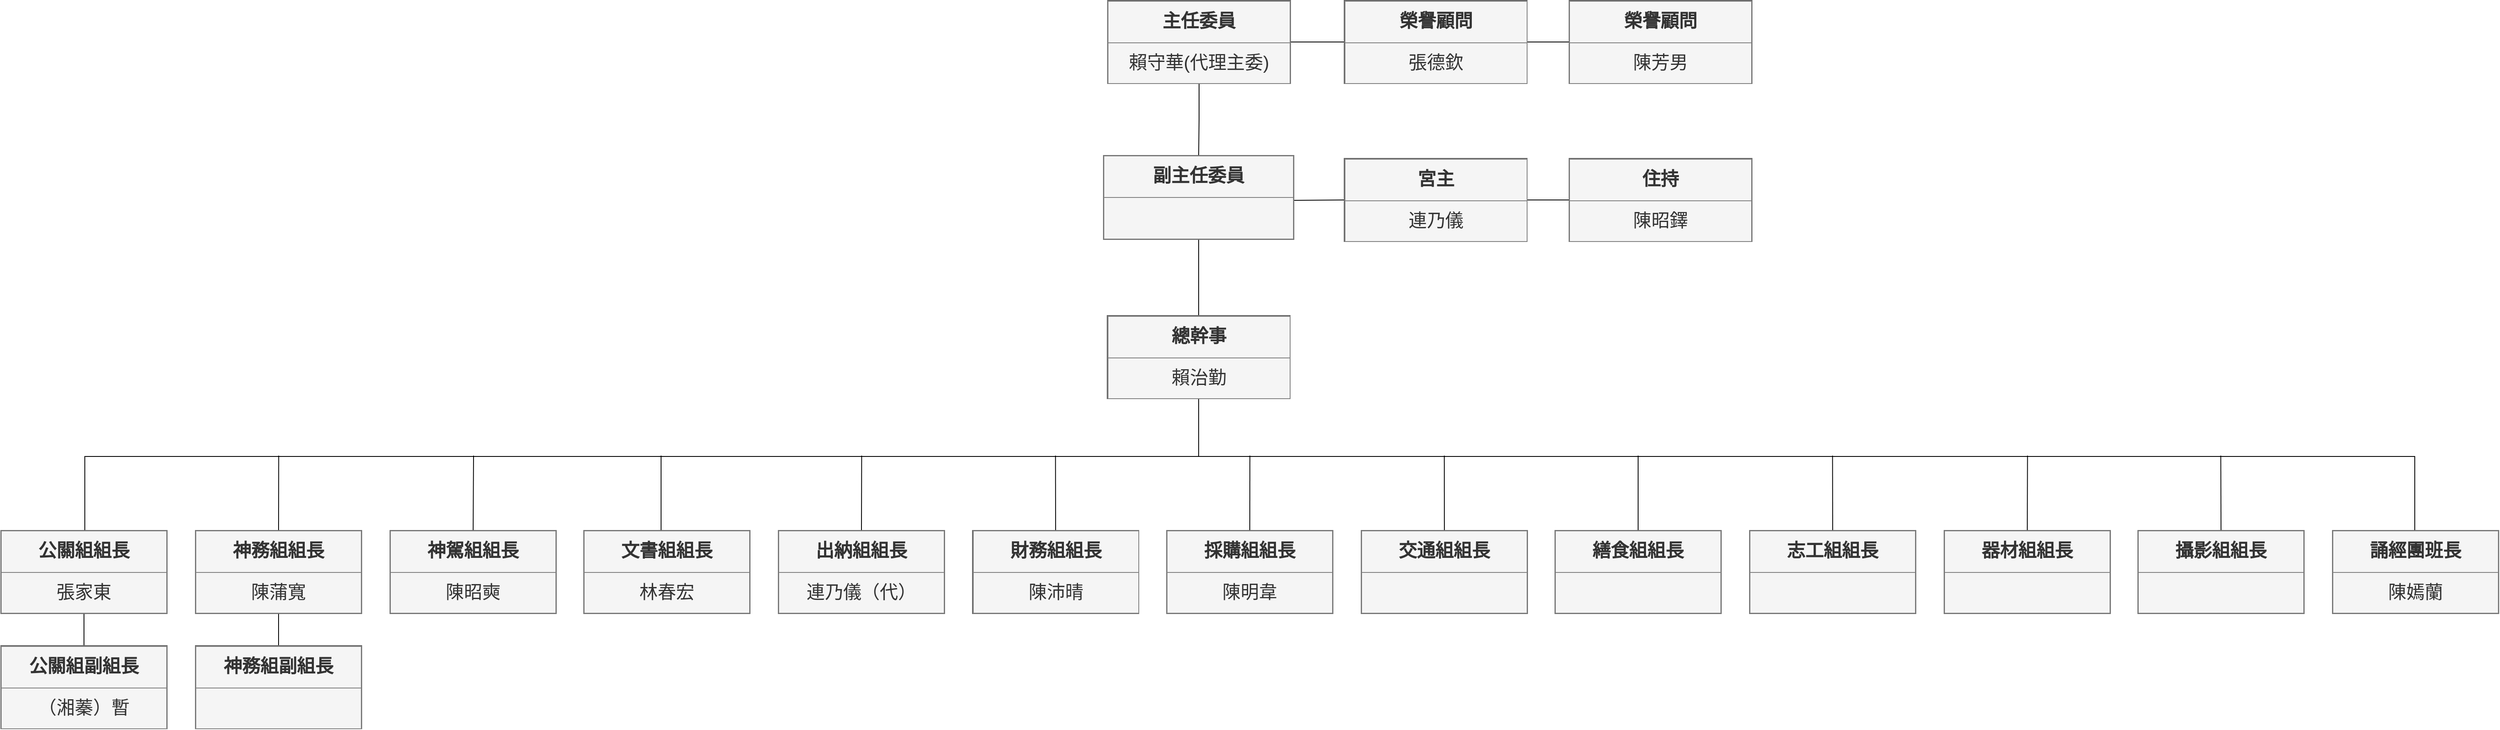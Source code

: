 <mxfile version="10.7.0" type="github"><diagram name="Page-1" id="b98fa263-6416-c6ec-5b7d-78bf54ef71d0"><mxGraphModel dx="3436.5" dy="2199" grid="1" gridSize="10" guides="1" tooltips="1" connect="1" arrows="1" fold="1" page="1" pageScale="1.5" pageWidth="1169" pageHeight="826" background="#ffffff" math="0" shadow="0"><root><mxCell id="0" style=";html=1;"/><mxCell id="1" style=";html=1;" parent="0"/><mxCell id="AvJd5Pj_C6RKvI8IBWGH-46" style="edgeStyle=orthogonalEdgeStyle;rounded=0;orthogonalLoop=1;jettySize=auto;html=1;exitX=0.5;exitY=1;exitDx=0;exitDy=0;entryX=0.5;entryY=0;entryDx=0;entryDy=0;endArrow=none;endFill=0;fontSize=22;" edge="1" parent="1" source="AvJd5Pj_C6RKvI8IBWGH-23" target="AvJd5Pj_C6RKvI8IBWGH-40"><mxGeometry relative="1" as="geometry"><Array as="points"><mxPoint x="887" y="391"/><mxPoint x="2349" y="391"/><mxPoint x="2349" y="481"/></Array></mxGeometry></mxCell><mxCell id="303ed1de8c2c98b4-77" style="edgeStyle=orthogonalEdgeStyle;html=1;startSize=6;endFill=0;endSize=6;strokeWidth=1;fontSize=22;rounded=0;endArrow=none;entryX=0.5;entryY=0;entryDx=0;entryDy=0;" parent="1" source="AvJd5Pj_C6RKvI8IBWGH-16" target="AvJd5Pj_C6RKvI8IBWGH-15" edge="1"><mxGeometry relative="1" as="geometry"><mxPoint x="887.529" y="-50.5" as="sourcePoint"/><mxPoint x="886.941" y="24.5" as="targetPoint"/></mxGeometry></mxCell><mxCell id="303ed1de8c2c98b4-79" style="edgeStyle=orthogonalEdgeStyle;html=1;startSize=6;endFill=0;endSize=6;strokeWidth=1;fontSize=22;rounded=0;endArrow=none;" parent="1" source="AvJd5Pj_C6RKvI8IBWGH-15" target="AvJd5Pj_C6RKvI8IBWGH-23" edge="1"><mxGeometry relative="1" as="geometry"><mxPoint x="890" y="330.5" as="sourcePoint"/><mxPoint x="886" y="230.5" as="targetPoint"/></mxGeometry></mxCell><mxCell id="303ed1de8c2c98b4-82" style="edgeStyle=orthogonalEdgeStyle;html=1;startSize=6;endFill=0;endSize=6;strokeWidth=1;fontSize=22;rounded=0;endArrow=none;exitX=0.5;exitY=1;exitDx=0;exitDy=0;entryX=0.5;entryY=0;entryDx=0;entryDy=0;" parent="1" source="AvJd5Pj_C6RKvI8IBWGH-23" target="AvJd5Pj_C6RKvI8IBWGH-69" edge="1"><mxGeometry relative="1" as="geometry"><Array as="points"><mxPoint x="887" y="391"/><mxPoint x="-453" y="391"/></Array><mxPoint x="892.5" y="313.5" as="sourcePoint"/><mxPoint x="138" y="490" as="targetPoint"/></mxGeometry></mxCell><mxCell id="AvJd5Pj_C6RKvI8IBWGH-6" value="" style="endArrow=none;html=1;entryX=0;entryY=0.5;entryDx=0;entryDy=0;fontSize=22;" edge="1" parent="1" target="AvJd5Pj_C6RKvI8IBWGH-17"><mxGeometry width="50" height="50" relative="1" as="geometry"><mxPoint x="998" y="83" as="sourcePoint"/><mxPoint x="1054.647" y="83.412" as="targetPoint"/></mxGeometry></mxCell><mxCell id="AvJd5Pj_C6RKvI8IBWGH-8" value="" style="endArrow=none;html=1;entryX=0;entryY=0.5;entryDx=0;entryDy=0;exitX=1;exitY=0.5;exitDx=0;exitDy=0;fontSize=22;" edge="1" parent="1" source="AvJd5Pj_C6RKvI8IBWGH-17" target="AvJd5Pj_C6RKvI8IBWGH-21"><mxGeometry width="50" height="50" relative="1" as="geometry"><mxPoint x="1292" y="82.5" as="sourcePoint"/><mxPoint x="1325.059" y="81.912" as="targetPoint"/></mxGeometry></mxCell><mxCell id="AvJd5Pj_C6RKvI8IBWGH-15" value="&lt;table border=&quot;1&quot; width=&quot;100%&quot; cellpadding=&quot;4&quot; style=&quot;width: 100% ; height: 100% ; border-collapse: collapse ; font-size: 22px&quot;&gt;&lt;tbody style=&quot;font-size: 22px&quot;&gt;&lt;tr style=&quot;font-size: 22px&quot;&gt;&lt;th align=&quot;center&quot; style=&quot;font-size: 22px&quot;&gt;&lt;b style=&quot;font-size: 22px&quot;&gt;&lt;font style=&quot;font-size: 22px&quot;&gt;副主任委員&lt;/font&gt;&lt;/b&gt;&lt;/th&gt;&lt;/tr&gt;&lt;tr style=&quot;font-size: 22px&quot;&gt;&lt;td align=&quot;center&quot; style=&quot;font-size: 22px&quot;&gt;&lt;font style=&quot;font-size: 22px&quot;&gt;&lt;br style=&quot;font-size: 22px&quot;&gt;&lt;/font&gt;&lt;/td&gt;&lt;/tr&gt;&lt;/tbody&gt;&lt;/table&gt;&lt;br style=&quot;font-size: 22px&quot;&gt;" style="text;html=1;overflow=fill;rounded=0;fillColor=#f5f5f5;strokeColor=#666666;fontColor=#333333;fontSize=22;" vertex="1" parent="1"><mxGeometry x="772" y="29" width="229" height="101" as="geometry"/></mxCell><mxCell id="AvJd5Pj_C6RKvI8IBWGH-52" style="rounded=0;orthogonalLoop=1;jettySize=auto;html=1;exitX=1;exitY=0.5;exitDx=0;exitDy=0;entryX=0;entryY=0.5;entryDx=0;entryDy=0;endArrow=none;endFill=0;fontSize=22;" edge="1" parent="1" source="AvJd5Pj_C6RKvI8IBWGH-16" target="AvJd5Pj_C6RKvI8IBWGH-49"><mxGeometry relative="1" as="geometry"/></mxCell><mxCell id="AvJd5Pj_C6RKvI8IBWGH-16" value="&lt;table border=&quot;1&quot; width=&quot;100%&quot; cellpadding=&quot;4&quot; style=&quot;width: 100% ; height: 100% ; border-collapse: collapse ; font-size: 22px&quot;&gt;&lt;tbody style=&quot;font-size: 22px&quot;&gt;&lt;tr style=&quot;font-size: 22px&quot;&gt;&lt;th align=&quot;center&quot; style=&quot;font-size: 22px&quot;&gt;&lt;b style=&quot;font-size: 22px&quot;&gt;&lt;font style=&quot;font-size: 22px&quot;&gt;主任委員&lt;/font&gt;&lt;/b&gt;&lt;/th&gt;&lt;/tr&gt;&lt;tr style=&quot;font-size: 22px&quot;&gt;&lt;td align=&quot;center&quot; style=&quot;font-size: 22px&quot;&gt;&lt;font style=&quot;font-size: 22px&quot;&gt;賴守華(代理主委)&lt;/font&gt;&lt;/td&gt;&lt;/tr&gt;&lt;/tbody&gt;&lt;/table&gt;&lt;br style=&quot;font-size: 22px&quot;&gt;" style="text;html=1;overflow=fill;rounded=0;fillColor=#f5f5f5;strokeColor=#666666;fontColor=#333333;fontSize=22;" vertex="1" parent="1"><mxGeometry x="777" y="-157.5" width="220" height="100" as="geometry"/></mxCell><mxCell id="AvJd5Pj_C6RKvI8IBWGH-17" value="&lt;table border=&quot;1&quot; width=&quot;100%&quot; cellpadding=&quot;4&quot; style=&quot;width: 100%; height: 100%; border-collapse: collapse; font-size: 22px;&quot;&gt;&lt;tbody style=&quot;font-size: 22px;&quot;&gt;&lt;tr style=&quot;font-size: 22px;&quot;&gt;&lt;th align=&quot;center&quot; style=&quot;font-size: 22px;&quot;&gt;&lt;b style=&quot;font-size: 22px;&quot;&gt;&lt;font style=&quot;font-size: 22px&quot;&gt;宮主&lt;/font&gt;&lt;/b&gt;&lt;/th&gt;&lt;/tr&gt;&lt;tr style=&quot;font-size: 22px;&quot;&gt;&lt;td align=&quot;center&quot; style=&quot;font-size: 22px;&quot;&gt;連乃儀&lt;br style=&quot;font-size: 22px;&quot;&gt;&lt;/td&gt;&lt;/tr&gt;&lt;/tbody&gt;&lt;/table&gt;&lt;br style=&quot;font-size: 22px;&quot;&gt;" style="text;html=1;overflow=fill;rounded=0;fillColor=#f5f5f5;strokeColor=#666666;fontColor=#333333;fontSize=22;" vertex="1" parent="1"><mxGeometry x="1061.5" y="32.5" width="220" height="100" as="geometry"/></mxCell><mxCell id="AvJd5Pj_C6RKvI8IBWGH-21" value="&lt;table border=&quot;1&quot; width=&quot;100%&quot; cellpadding=&quot;4&quot; style=&quot;width: 100%; height: 100%; border-collapse: collapse; font-size: 22px;&quot;&gt;&lt;tbody style=&quot;font-size: 22px;&quot;&gt;&lt;tr style=&quot;font-size: 22px;&quot;&gt;&lt;th align=&quot;center&quot; style=&quot;font-size: 22px;&quot;&gt;&lt;b style=&quot;font-size: 22px;&quot;&gt;&lt;font style=&quot;font-size: 22px&quot;&gt;住持&lt;/font&gt;&lt;/b&gt;&lt;/th&gt;&lt;/tr&gt;&lt;tr style=&quot;font-size: 22px;&quot;&gt;&lt;td align=&quot;center&quot; style=&quot;font-size: 22px;&quot;&gt;&lt;font style=&quot;font-size: 22px;&quot;&gt;陳昭鐸&lt;/font&gt;&lt;br style=&quot;font-size: 22px;&quot;&gt;&lt;/td&gt;&lt;/tr&gt;&lt;/tbody&gt;&lt;/table&gt;&lt;br style=&quot;font-size: 22px;&quot;&gt;" style="text;html=1;overflow=fill;rounded=0;fillColor=#f5f5f5;strokeColor=#666666;fontColor=#333333;fontSize=22;" vertex="1" parent="1"><mxGeometry x="1332" y="32.5" width="220" height="100" as="geometry"/></mxCell><mxCell id="AvJd5Pj_C6RKvI8IBWGH-23" value="&lt;table border=&quot;1&quot; width=&quot;100%&quot; cellpadding=&quot;4&quot; style=&quot;width: 100%; height: 100%; border-collapse: collapse; font-size: 22px;&quot;&gt;&lt;tbody style=&quot;font-size: 22px;&quot;&gt;&lt;tr style=&quot;font-size: 22px;&quot;&gt;&lt;th align=&quot;center&quot; style=&quot;font-size: 22px;&quot;&gt;&lt;font style=&quot;font-size: 22px&quot;&gt;總幹事&lt;/font&gt;&lt;/th&gt;&lt;/tr&gt;&lt;tr style=&quot;font-size: 22px;&quot;&gt;&lt;td align=&quot;center&quot; style=&quot;font-size: 22px;&quot;&gt;賴治勤&lt;br style=&quot;font-size: 22px;&quot;&gt;&lt;/td&gt;&lt;/tr&gt;&lt;/tbody&gt;&lt;/table&gt;&lt;br style=&quot;font-size: 22px;&quot;&gt;" style="text;html=1;overflow=fill;rounded=0;fillColor=#f5f5f5;strokeColor=#666666;fontColor=#333333;fontSize=22;" vertex="1" parent="1"><mxGeometry x="776.5" y="221.5" width="220" height="100" as="geometry"/></mxCell><mxCell id="AvJd5Pj_C6RKvI8IBWGH-70" style="edgeStyle=none;rounded=0;orthogonalLoop=1;jettySize=auto;html=1;exitX=0.5;exitY=0;exitDx=0;exitDy=0;endArrow=none;endFill=0;fontSize=22;" edge="1" parent="1" source="AvJd5Pj_C6RKvI8IBWGH-29"><mxGeometry relative="1" as="geometry"><mxPoint x="-219.833" y="390" as="targetPoint"/></mxGeometry></mxCell><mxCell id="AvJd5Pj_C6RKvI8IBWGH-72" style="rounded=0;orthogonalLoop=1;jettySize=auto;html=1;exitX=0.5;exitY=1;exitDx=0;exitDy=0;entryX=0.5;entryY=0;entryDx=0;entryDy=0;endArrow=none;endFill=0;fontSize=22;" edge="1" parent="1" source="AvJd5Pj_C6RKvI8IBWGH-29" target="AvJd5Pj_C6RKvI8IBWGH-68"><mxGeometry relative="1" as="geometry"/></mxCell><mxCell id="AvJd5Pj_C6RKvI8IBWGH-29" value="&lt;table border=&quot;1&quot; width=&quot;100%&quot; cellpadding=&quot;4&quot; style=&quot;width: 100% ; height: 100% ; border-collapse: collapse ; font-size: 22px&quot;&gt;&lt;tbody style=&quot;font-size: 22px&quot;&gt;&lt;tr style=&quot;font-size: 22px&quot;&gt;&lt;th align=&quot;center&quot; style=&quot;font-size: 22px&quot;&gt;&lt;font style=&quot;font-size: 22px&quot;&gt;神務組組長&lt;br&gt;&lt;/font&gt;&lt;/th&gt;&lt;/tr&gt;&lt;tr style=&quot;font-size: 22px&quot;&gt;&lt;td align=&quot;center&quot; style=&quot;font-size: 22px&quot;&gt;陳蒲寬&lt;br style=&quot;font-size: 22px&quot;&gt;&lt;/td&gt;&lt;/tr&gt;&lt;/tbody&gt;&lt;/table&gt;&lt;br style=&quot;font-size: 22px&quot;&gt;" style="text;html=1;overflow=fill;rounded=0;fillColor=#f5f5f5;strokeColor=#666666;fontColor=#333333;flipH=1;fontSize=22;" vertex="1" parent="1"><mxGeometry x="-320" y="480" width="200" height="100" as="geometry"/></mxCell><mxCell id="AvJd5Pj_C6RKvI8IBWGH-58" style="edgeStyle=none;rounded=0;orthogonalLoop=1;jettySize=auto;html=1;exitX=0.5;exitY=0;exitDx=0;exitDy=0;endArrow=none;endFill=0;fontSize=22;" edge="1" parent="1" source="AvJd5Pj_C6RKvI8IBWGH-30"><mxGeometry relative="1" as="geometry"><mxPoint x="14.5" y="390" as="targetPoint"/></mxGeometry></mxCell><mxCell id="AvJd5Pj_C6RKvI8IBWGH-30" value="&lt;table border=&quot;1&quot; width=&quot;100%&quot; cellpadding=&quot;4&quot; style=&quot;width: 100% ; height: 100% ; border-collapse: collapse ; font-size: 22px&quot;&gt;&lt;tbody style=&quot;font-size: 22px&quot;&gt;&lt;tr style=&quot;font-size: 22px&quot;&gt;&lt;th align=&quot;center&quot; style=&quot;font-size: 22px&quot;&gt;&lt;span&gt;神駕組&lt;/span&gt;組長&lt;span&gt;&lt;br&gt;&lt;/span&gt;&lt;/th&gt;&lt;/tr&gt;&lt;tr style=&quot;font-size: 22px&quot;&gt;&lt;td align=&quot;center&quot; style=&quot;font-size: 22px&quot;&gt;陳昭奭&lt;br style=&quot;font-size: 22px&quot;&gt;&lt;/td&gt;&lt;/tr&gt;&lt;/tbody&gt;&lt;/table&gt;&lt;br style=&quot;font-size: 22px&quot;&gt;" style="text;html=1;overflow=fill;rounded=0;fillColor=#f5f5f5;strokeColor=#666666;fontColor=#333333;flipH=1;fontSize=22;" vertex="1" parent="1"><mxGeometry x="-86" y="480" width="200" height="100" as="geometry"/></mxCell><mxCell id="AvJd5Pj_C6RKvI8IBWGH-59" style="edgeStyle=none;rounded=0;orthogonalLoop=1;jettySize=auto;html=1;endArrow=none;endFill=0;fontSize=22;" edge="1" parent="1"><mxGeometry relative="1" as="geometry"><mxPoint x="240" y="390" as="targetPoint"/><mxPoint x="240" y="480" as="sourcePoint"/></mxGeometry></mxCell><mxCell id="AvJd5Pj_C6RKvI8IBWGH-31" value="&lt;table border=&quot;1&quot; width=&quot;100%&quot; cellpadding=&quot;4&quot; style=&quot;width: 100% ; height: 100% ; border-collapse: collapse ; font-size: 22px&quot;&gt;&lt;tbody style=&quot;font-size: 22px&quot;&gt;&lt;tr style=&quot;font-size: 22px&quot;&gt;&lt;th align=&quot;center&quot; style=&quot;font-size: 22px&quot;&gt;&lt;font style=&quot;font-size: 22px&quot;&gt;文書組組長&lt;br&gt;&lt;/font&gt;&lt;/th&gt;&lt;/tr&gt;&lt;tr style=&quot;font-size: 22px&quot;&gt;&lt;td align=&quot;center&quot; style=&quot;font-size: 22px&quot;&gt;林春宏&lt;br style=&quot;font-size: 22px&quot;&gt;&lt;/td&gt;&lt;/tr&gt;&lt;/tbody&gt;&lt;/table&gt;&lt;br style=&quot;font-size: 22px&quot;&gt;" style="text;html=1;overflow=fill;rounded=0;fillColor=#f5f5f5;strokeColor=#666666;fontColor=#333333;flipH=1;fontSize=22;" vertex="1" parent="1"><mxGeometry x="147" y="480" width="200" height="100" as="geometry"/></mxCell><mxCell id="AvJd5Pj_C6RKvI8IBWGH-60" style="edgeStyle=none;rounded=0;orthogonalLoop=1;jettySize=auto;html=1;exitX=0.5;exitY=0;exitDx=0;exitDy=0;endArrow=none;endFill=0;fontSize=22;" edge="1" parent="1" source="AvJd5Pj_C6RKvI8IBWGH-32"><mxGeometry relative="1" as="geometry"><mxPoint x="481.224" y="390" as="targetPoint"/></mxGeometry></mxCell><mxCell id="AvJd5Pj_C6RKvI8IBWGH-32" value="&lt;table border=&quot;1&quot; width=&quot;100%&quot; cellpadding=&quot;4&quot; style=&quot;width: 100% ; height: 100% ; border-collapse: collapse ; font-size: 22px&quot;&gt;&lt;tbody style=&quot;font-size: 22px&quot;&gt;&lt;tr style=&quot;font-size: 22px&quot;&gt;&lt;th align=&quot;center&quot; style=&quot;font-size: 22px&quot;&gt;&lt;font style=&quot;font-size: 22px&quot;&gt;出納組組長&lt;br&gt;&lt;/font&gt;&lt;/th&gt;&lt;/tr&gt;&lt;tr style=&quot;font-size: 22px&quot;&gt;&lt;td align=&quot;center&quot; style=&quot;font-size: 22px&quot;&gt;連乃儀（代）&lt;br style=&quot;font-size: 22px&quot;&gt;&lt;/td&gt;&lt;/tr&gt;&lt;/tbody&gt;&lt;/table&gt;&lt;br style=&quot;font-size: 22px&quot;&gt;" style="text;html=1;overflow=fill;rounded=0;fillColor=#f5f5f5;strokeColor=#666666;fontColor=#333333;flipH=1;fontSize=22;" vertex="1" parent="1"><mxGeometry x="381" y="480" width="200" height="100" as="geometry"/></mxCell><mxCell id="AvJd5Pj_C6RKvI8IBWGH-61" style="edgeStyle=none;rounded=0;orthogonalLoop=1;jettySize=auto;html=1;exitX=0.5;exitY=0;exitDx=0;exitDy=0;endArrow=none;endFill=0;fontSize=22;" edge="1" parent="1" source="AvJd5Pj_C6RKvI8IBWGH-33"><mxGeometry relative="1" as="geometry"><mxPoint x="714.328" y="390" as="targetPoint"/></mxGeometry></mxCell><mxCell id="AvJd5Pj_C6RKvI8IBWGH-33" value="&lt;table border=&quot;1&quot; width=&quot;100%&quot; cellpadding=&quot;4&quot; style=&quot;width: 100% ; height: 100% ; border-collapse: collapse ; font-size: 22px&quot;&gt;&lt;tbody style=&quot;font-size: 22px&quot;&gt;&lt;tr style=&quot;font-size: 22px&quot;&gt;&lt;th align=&quot;center&quot; style=&quot;font-size: 22px&quot;&gt;&lt;span&gt;財務&lt;/span&gt;組組長&lt;span&gt;&lt;br&gt;&lt;/span&gt;&lt;/th&gt;&lt;/tr&gt;&lt;tr style=&quot;font-size: 22px&quot;&gt;&lt;td align=&quot;center&quot; style=&quot;font-size: 22px&quot;&gt;陳沛晴&lt;br style=&quot;font-size: 22px&quot;&gt;&lt;/td&gt;&lt;/tr&gt;&lt;/tbody&gt;&lt;/table&gt;&lt;br style=&quot;font-size: 22px&quot;&gt;" style="text;html=1;overflow=fill;rounded=0;fillColor=#f5f5f5;strokeColor=#666666;fontColor=#333333;flipH=1;fontSize=22;" vertex="1" parent="1"><mxGeometry x="614.5" y="480" width="200" height="100" as="geometry"/></mxCell><mxCell id="AvJd5Pj_C6RKvI8IBWGH-62" style="edgeStyle=none;rounded=0;orthogonalLoop=1;jettySize=auto;html=1;exitX=0.5;exitY=0;exitDx=0;exitDy=0;endArrow=none;endFill=0;fontSize=22;" edge="1" parent="1" source="AvJd5Pj_C6RKvI8IBWGH-36"><mxGeometry relative="1" as="geometry"><mxPoint x="948.121" y="390" as="targetPoint"/></mxGeometry></mxCell><mxCell id="AvJd5Pj_C6RKvI8IBWGH-36" value="&lt;table border=&quot;1&quot; width=&quot;100%&quot; cellpadding=&quot;4&quot; style=&quot;width: 100% ; height: 100% ; border-collapse: collapse ; font-size: 22px&quot;&gt;&lt;tbody style=&quot;font-size: 22px&quot;&gt;&lt;tr style=&quot;font-size: 22px&quot;&gt;&lt;th align=&quot;center&quot; style=&quot;font-size: 22px&quot;&gt;&lt;font style=&quot;font-size: 22px&quot;&gt;採購組組長&lt;br&gt;&lt;/font&gt;&lt;/th&gt;&lt;/tr&gt;&lt;tr style=&quot;font-size: 22px&quot;&gt;&lt;td align=&quot;center&quot; style=&quot;font-size: 22px&quot;&gt;陳明韋&lt;br style=&quot;font-size: 22px&quot;&gt;&lt;/td&gt;&lt;/tr&gt;&lt;/tbody&gt;&lt;/table&gt;&lt;br style=&quot;font-size: 22px&quot;&gt;" style="text;html=1;overflow=fill;rounded=0;fillColor=#f5f5f5;strokeColor=#666666;fontColor=#333333;flipH=1;fontSize=22;" vertex="1" parent="1"><mxGeometry x="848" y="480" width="200" height="100" as="geometry"/></mxCell><mxCell id="AvJd5Pj_C6RKvI8IBWGH-64" style="edgeStyle=none;rounded=0;orthogonalLoop=1;jettySize=auto;html=1;exitX=0.5;exitY=0;exitDx=0;exitDy=0;endArrow=none;endFill=0;fontSize=22;" edge="1" parent="1" source="AvJd5Pj_C6RKvI8IBWGH-37"><mxGeometry relative="1" as="geometry"><mxPoint x="1415.017" y="390" as="targetPoint"/></mxGeometry></mxCell><mxCell id="AvJd5Pj_C6RKvI8IBWGH-37" value="&lt;table border=&quot;1&quot; width=&quot;100%&quot; cellpadding=&quot;4&quot; style=&quot;width: 100% ; height: 100% ; border-collapse: collapse ; font-size: 22px&quot;&gt;&lt;tbody style=&quot;font-size: 22px&quot;&gt;&lt;tr style=&quot;font-size: 22px&quot;&gt;&lt;th align=&quot;center&quot; style=&quot;font-size: 22px&quot;&gt;&lt;font style=&quot;font-size: 22px&quot;&gt;繕食組組長&lt;br&gt;&lt;/font&gt;&lt;/th&gt;&lt;/tr&gt;&lt;tr style=&quot;font-size: 22px&quot;&gt;&lt;td align=&quot;center&quot; style=&quot;font-size: 22px&quot;&gt;&lt;br style=&quot;font-size: 22px&quot;&gt;&lt;/td&gt;&lt;/tr&gt;&lt;/tbody&gt;&lt;/table&gt;&lt;br style=&quot;font-size: 22px&quot;&gt;" style="text;html=1;overflow=fill;rounded=0;fillColor=#f5f5f5;strokeColor=#666666;fontColor=#333333;flipH=1;fontSize=22;" vertex="1" parent="1"><mxGeometry x="1315" y="480" width="200" height="100" as="geometry"/></mxCell><mxCell id="AvJd5Pj_C6RKvI8IBWGH-66" style="edgeStyle=none;rounded=0;orthogonalLoop=1;jettySize=auto;html=1;exitX=0.5;exitY=0;exitDx=0;exitDy=0;endArrow=none;endFill=0;fontSize=22;" edge="1" parent="1" source="AvJd5Pj_C6RKvI8IBWGH-38"><mxGeometry relative="1" as="geometry"><mxPoint x="1883.293" y="390" as="targetPoint"/></mxGeometry></mxCell><mxCell id="AvJd5Pj_C6RKvI8IBWGH-38" value="&lt;table border=&quot;1&quot; width=&quot;100%&quot; cellpadding=&quot;4&quot; style=&quot;width: 100% ; height: 100% ; border-collapse: collapse ; font-size: 22px&quot;&gt;&lt;tbody style=&quot;font-size: 22px&quot;&gt;&lt;tr style=&quot;font-size: 22px&quot;&gt;&lt;th align=&quot;center&quot; style=&quot;font-size: 22px&quot;&gt;&lt;font style=&quot;font-size: 22px&quot;&gt;器材組組長&lt;br&gt;&lt;/font&gt;&lt;/th&gt;&lt;/tr&gt;&lt;tr style=&quot;font-size: 22px&quot;&gt;&lt;td align=&quot;center&quot; style=&quot;font-size: 22px&quot;&gt;&lt;br style=&quot;font-size: 22px&quot;&gt;&lt;/td&gt;&lt;/tr&gt;&lt;/tbody&gt;&lt;/table&gt;&lt;br style=&quot;font-size: 22px&quot;&gt;" style="text;html=1;overflow=fill;rounded=0;fillColor=#f5f5f5;strokeColor=#666666;fontColor=#333333;flipH=1;fontSize=22;" vertex="1" parent="1"><mxGeometry x="1783" y="480" width="200" height="100" as="geometry"/></mxCell><mxCell id="AvJd5Pj_C6RKvI8IBWGH-67" style="edgeStyle=none;rounded=0;orthogonalLoop=1;jettySize=auto;html=1;exitX=0.5;exitY=0;exitDx=0;exitDy=0;endArrow=none;endFill=0;fontSize=22;" edge="1" parent="1" source="AvJd5Pj_C6RKvI8IBWGH-39"><mxGeometry relative="1" as="geometry"><mxPoint x="2115.707" y="390" as="targetPoint"/></mxGeometry></mxCell><mxCell id="AvJd5Pj_C6RKvI8IBWGH-39" value="&lt;table border=&quot;1&quot; width=&quot;100%&quot; cellpadding=&quot;4&quot; style=&quot;width: 100% ; height: 100% ; border-collapse: collapse ; font-size: 22px&quot;&gt;&lt;tbody style=&quot;font-size: 22px&quot;&gt;&lt;tr style=&quot;font-size: 22px&quot;&gt;&lt;th align=&quot;center&quot; style=&quot;font-size: 22px&quot;&gt;&lt;font style=&quot;font-size: 22px&quot;&gt;攝影組組長&lt;br&gt;&lt;/font&gt;&lt;/th&gt;&lt;/tr&gt;&lt;tr style=&quot;font-size: 22px&quot;&gt;&lt;td align=&quot;center&quot; style=&quot;font-size: 22px&quot;&gt;&lt;br style=&quot;font-size: 22px&quot;&gt;&lt;/td&gt;&lt;/tr&gt;&lt;/tbody&gt;&lt;/table&gt;&lt;br style=&quot;font-size: 22px&quot;&gt;" style="text;html=1;overflow=fill;rounded=0;fillColor=#f5f5f5;strokeColor=#666666;fontColor=#333333;flipH=1;fontSize=22;" vertex="1" parent="1"><mxGeometry x="2016" y="480" width="200" height="100" as="geometry"/></mxCell><mxCell id="AvJd5Pj_C6RKvI8IBWGH-40" value="&lt;table border=&quot;1&quot; width=&quot;100%&quot; cellpadding=&quot;4&quot; style=&quot;width: 100% ; height: 100% ; border-collapse: collapse ; font-size: 22px&quot;&gt;&lt;tbody style=&quot;font-size: 22px&quot;&gt;&lt;tr style=&quot;font-size: 22px&quot;&gt;&lt;th align=&quot;center&quot; style=&quot;font-size: 22px&quot;&gt;&lt;font style=&quot;font-size: 22px&quot;&gt;誦經團班長&lt;/font&gt;&lt;/th&gt;&lt;/tr&gt;&lt;tr style=&quot;font-size: 22px&quot;&gt;&lt;td align=&quot;center&quot; style=&quot;font-size: 22px&quot;&gt;&lt;font style=&quot;font-size: 22px&quot;&gt;&lt;font style=&quot;font-size: 22px&quot;&gt;陳嫣蘭&lt;/font&gt;&lt;br style=&quot;font-size: 22px&quot;&gt;&lt;/font&gt;&lt;/td&gt;&lt;/tr&gt;&lt;/tbody&gt;&lt;/table&gt;&lt;br style=&quot;font-size: 22px&quot;&gt;" style="text;html=1;overflow=fill;rounded=0;fillColor=#f5f5f5;strokeColor=#666666;fontColor=#333333;flipH=1;fontSize=22;" vertex="1" parent="1"><mxGeometry x="2250" y="480" width="200" height="100" as="geometry"/></mxCell><mxCell id="AvJd5Pj_C6RKvI8IBWGH-53" style="rounded=0;orthogonalLoop=1;jettySize=auto;html=1;exitX=1;exitY=0.5;exitDx=0;exitDy=0;endArrow=none;endFill=0;fontSize=22;" edge="1" parent="1" source="AvJd5Pj_C6RKvI8IBWGH-49" target="AvJd5Pj_C6RKvI8IBWGH-50"><mxGeometry relative="1" as="geometry"/></mxCell><mxCell id="AvJd5Pj_C6RKvI8IBWGH-49" value="&lt;table border=&quot;1&quot; width=&quot;100%&quot; cellpadding=&quot;4&quot; style=&quot;width: 100%; height: 100%; border-collapse: collapse; font-size: 22px;&quot;&gt;&lt;tbody style=&quot;font-size: 22px;&quot;&gt;&lt;tr style=&quot;font-size: 22px;&quot;&gt;&lt;th align=&quot;center&quot; style=&quot;font-size: 22px;&quot;&gt;&lt;span style=&quot;font-size: 22px;&quot;&gt;榮譽顧問&lt;/span&gt;&lt;br style=&quot;font-size: 22px;&quot;&gt;&lt;/th&gt;&lt;/tr&gt;&lt;tr style=&quot;font-size: 22px;&quot;&gt;&lt;td align=&quot;center&quot; style=&quot;font-size: 22px;&quot;&gt;張德欽&lt;br style=&quot;font-size: 22px;&quot;&gt;&lt;/td&gt;&lt;/tr&gt;&lt;/tbody&gt;&lt;/table&gt;&lt;br style=&quot;font-size: 22px;&quot;&gt;" style="text;html=1;overflow=fill;rounded=0;fillColor=#f5f5f5;strokeColor=#666666;fontColor=#333333;fontSize=22;" vertex="1" parent="1"><mxGeometry x="1061.5" y="-157.5" width="220" height="100" as="geometry"/></mxCell><mxCell id="AvJd5Pj_C6RKvI8IBWGH-50" value="&lt;table border=&quot;1&quot; width=&quot;100%&quot; cellpadding=&quot;4&quot; style=&quot;width: 100%; height: 100%; border-collapse: collapse; font-size: 22px;&quot;&gt;&lt;tbody style=&quot;font-size: 22px;&quot;&gt;&lt;tr style=&quot;font-size: 22px;&quot;&gt;&lt;th align=&quot;center&quot; style=&quot;font-size: 22px;&quot;&gt;&lt;span style=&quot;font-size: 22px;&quot;&gt;榮譽顧問&lt;/span&gt;&lt;br style=&quot;font-size: 22px;&quot;&gt;&lt;/th&gt;&lt;/tr&gt;&lt;tr style=&quot;font-size: 22px;&quot;&gt;&lt;td align=&quot;center&quot; style=&quot;font-size: 22px;&quot;&gt;陳芳男&lt;/td&gt;&lt;/tr&gt;&lt;/tbody&gt;&lt;/table&gt;&lt;br style=&quot;font-size: 22px;&quot;&gt;" style="text;html=1;overflow=fill;rounded=0;fillColor=#f5f5f5;strokeColor=#666666;fontColor=#333333;fontSize=22;" vertex="1" parent="1"><mxGeometry x="1332" y="-157.5" width="220" height="100" as="geometry"/></mxCell><mxCell id="AvJd5Pj_C6RKvI8IBWGH-65" style="edgeStyle=none;rounded=0;orthogonalLoop=1;jettySize=auto;html=1;exitX=0.5;exitY=0;exitDx=0;exitDy=0;endArrow=none;endFill=0;fontSize=22;" edge="1" parent="1" source="AvJd5Pj_C6RKvI8IBWGH-55"><mxGeometry relative="1" as="geometry"><mxPoint x="1648.81" y="390" as="targetPoint"/></mxGeometry></mxCell><mxCell id="AvJd5Pj_C6RKvI8IBWGH-55" value="&lt;table border=&quot;1&quot; width=&quot;100%&quot; cellpadding=&quot;4&quot; style=&quot;width: 100% ; height: 100% ; border-collapse: collapse ; font-size: 22px&quot;&gt;&lt;tbody style=&quot;font-size: 22px&quot;&gt;&lt;tr style=&quot;font-size: 22px&quot;&gt;&lt;th align=&quot;center&quot; style=&quot;font-size: 22px&quot;&gt;&lt;font style=&quot;font-size: 22px&quot;&gt;志工組組長&lt;br&gt;&lt;/font&gt;&lt;/th&gt;&lt;/tr&gt;&lt;tr style=&quot;font-size: 22px&quot;&gt;&lt;td align=&quot;center&quot; style=&quot;font-size: 22px&quot;&gt;&lt;br style=&quot;font-size: 22px&quot;&gt;&lt;/td&gt;&lt;/tr&gt;&lt;/tbody&gt;&lt;/table&gt;&lt;br style=&quot;font-size: 22px&quot;&gt;" style="text;html=1;overflow=fill;rounded=0;fillColor=#f5f5f5;strokeColor=#666666;fontColor=#333333;flipH=1;fontSize=22;" vertex="1" parent="1"><mxGeometry x="1549" y="480" width="200" height="100" as="geometry"/></mxCell><mxCell id="AvJd5Pj_C6RKvI8IBWGH-63" style="edgeStyle=none;rounded=0;orthogonalLoop=1;jettySize=auto;html=1;exitX=0.5;exitY=0;exitDx=0;exitDy=0;endArrow=none;endFill=0;fontSize=22;" edge="1" parent="1" source="AvJd5Pj_C6RKvI8IBWGH-56"><mxGeometry relative="1" as="geometry"><mxPoint x="1181.914" y="390" as="targetPoint"/></mxGeometry></mxCell><mxCell id="AvJd5Pj_C6RKvI8IBWGH-56" value="&lt;table border=&quot;1&quot; width=&quot;100%&quot; cellpadding=&quot;4&quot; style=&quot;width: 100% ; height: 100% ; border-collapse: collapse ; font-size: 22px&quot;&gt;&lt;tbody style=&quot;font-size: 22px&quot;&gt;&lt;tr style=&quot;font-size: 22px&quot;&gt;&lt;th align=&quot;center&quot; style=&quot;font-size: 22px&quot;&gt;&lt;font style=&quot;font-size: 22px&quot;&gt;交通組組長&lt;br&gt;&lt;/font&gt;&lt;/th&gt;&lt;/tr&gt;&lt;tr style=&quot;font-size: 22px&quot;&gt;&lt;td align=&quot;center&quot; style=&quot;font-size: 22px&quot;&gt;&lt;br style=&quot;font-size: 22px&quot;&gt;&lt;/td&gt;&lt;/tr&gt;&lt;/tbody&gt;&lt;/table&gt;&lt;br style=&quot;font-size: 22px&quot;&gt;" style="text;html=1;overflow=fill;rounded=0;fillColor=#f5f5f5;strokeColor=#666666;fontColor=#333333;flipH=1;fontSize=22;" vertex="1" parent="1"><mxGeometry x="1082" y="480" width="200" height="100" as="geometry"/></mxCell><mxCell id="AvJd5Pj_C6RKvI8IBWGH-68" value="&lt;table border=&quot;1&quot; width=&quot;100%&quot; cellpadding=&quot;4&quot; style=&quot;width: 100% ; height: 100% ; border-collapse: collapse ; font-size: 22px&quot;&gt;&lt;tbody style=&quot;font-size: 22px&quot;&gt;&lt;tr style=&quot;font-size: 22px&quot;&gt;&lt;th align=&quot;center&quot; style=&quot;font-size: 22px&quot;&gt;&lt;font style=&quot;font-size: 22px&quot;&gt;神務組副組長&lt;/font&gt;&lt;/th&gt;&lt;/tr&gt;&lt;tr style=&quot;font-size: 22px&quot;&gt;&lt;td align=&quot;center&quot; style=&quot;font-size: 22px&quot;&gt;&lt;br style=&quot;font-size: 22px&quot;&gt;&lt;/td&gt;&lt;/tr&gt;&lt;/tbody&gt;&lt;/table&gt;&lt;br style=&quot;font-size: 22px&quot;&gt;" style="text;html=1;overflow=fill;rounded=0;fillColor=#f5f5f5;strokeColor=#666666;fontColor=#333333;flipH=1;fontSize=22;" vertex="1" parent="1"><mxGeometry x="-320" y="618.5" width="200" height="100" as="geometry"/></mxCell><mxCell id="AvJd5Pj_C6RKvI8IBWGH-74" style="edgeStyle=none;rounded=0;orthogonalLoop=1;jettySize=auto;html=1;exitX=0.5;exitY=1;exitDx=0;exitDy=0;entryX=0.5;entryY=0;entryDx=0;entryDy=0;endArrow=none;endFill=0;fontSize=22;" edge="1" parent="1" source="AvJd5Pj_C6RKvI8IBWGH-69" target="AvJd5Pj_C6RKvI8IBWGH-71"><mxGeometry relative="1" as="geometry"/></mxCell><mxCell id="AvJd5Pj_C6RKvI8IBWGH-69" value="&lt;table border=&quot;1&quot; width=&quot;100%&quot; cellpadding=&quot;4&quot; style=&quot;width: 100% ; height: 100% ; border-collapse: collapse ; font-size: 22px&quot;&gt;&lt;tbody style=&quot;font-size: 22px&quot;&gt;&lt;tr style=&quot;font-size: 22px&quot;&gt;&lt;th align=&quot;center&quot; style=&quot;font-size: 22px&quot;&gt;&lt;font style=&quot;font-size: 22px&quot;&gt;公關組組長&lt;br&gt;&lt;/font&gt;&lt;/th&gt;&lt;/tr&gt;&lt;tr style=&quot;font-size: 22px&quot;&gt;&lt;td align=&quot;center&quot; style=&quot;font-size: 22px&quot;&gt;張家東&lt;br style=&quot;font-size: 22px&quot;&gt;&lt;/td&gt;&lt;/tr&gt;&lt;/tbody&gt;&lt;/table&gt;&lt;br style=&quot;font-size: 22px&quot;&gt;" style="text;html=1;overflow=fill;rounded=0;fillColor=#f5f5f5;strokeColor=#666666;fontColor=#333333;flipH=1;fontSize=22;" vertex="1" parent="1"><mxGeometry x="-554" y="480" width="200" height="100" as="geometry"/></mxCell><mxCell id="AvJd5Pj_C6RKvI8IBWGH-71" value="&lt;table border=&quot;1&quot; width=&quot;100%&quot; cellpadding=&quot;4&quot; style=&quot;width: 100% ; height: 100% ; border-collapse: collapse ; font-size: 22px&quot;&gt;&lt;tbody style=&quot;font-size: 22px&quot;&gt;&lt;tr style=&quot;font-size: 22px&quot;&gt;&lt;th align=&quot;center&quot; style=&quot;font-size: 22px&quot;&gt;&lt;font style=&quot;font-size: 22px&quot;&gt;公關組副組長&lt;/font&gt;&lt;/th&gt;&lt;/tr&gt;&lt;tr style=&quot;font-size: 22px&quot;&gt;&lt;td align=&quot;center&quot;&gt;（湘蓁）暫&lt;br&gt;&lt;/td&gt;&lt;/tr&gt;&lt;/tbody&gt;&lt;/table&gt;&lt;br style=&quot;font-size: 22px&quot;&gt;" style="text;html=1;overflow=fill;rounded=0;fillColor=#f5f5f5;strokeColor=#666666;fontColor=#333333;flipH=1;fontSize=22;" vertex="1" parent="1"><mxGeometry x="-554" y="618.5" width="200" height="100" as="geometry"/></mxCell></root></mxGraphModel></diagram></mxfile>